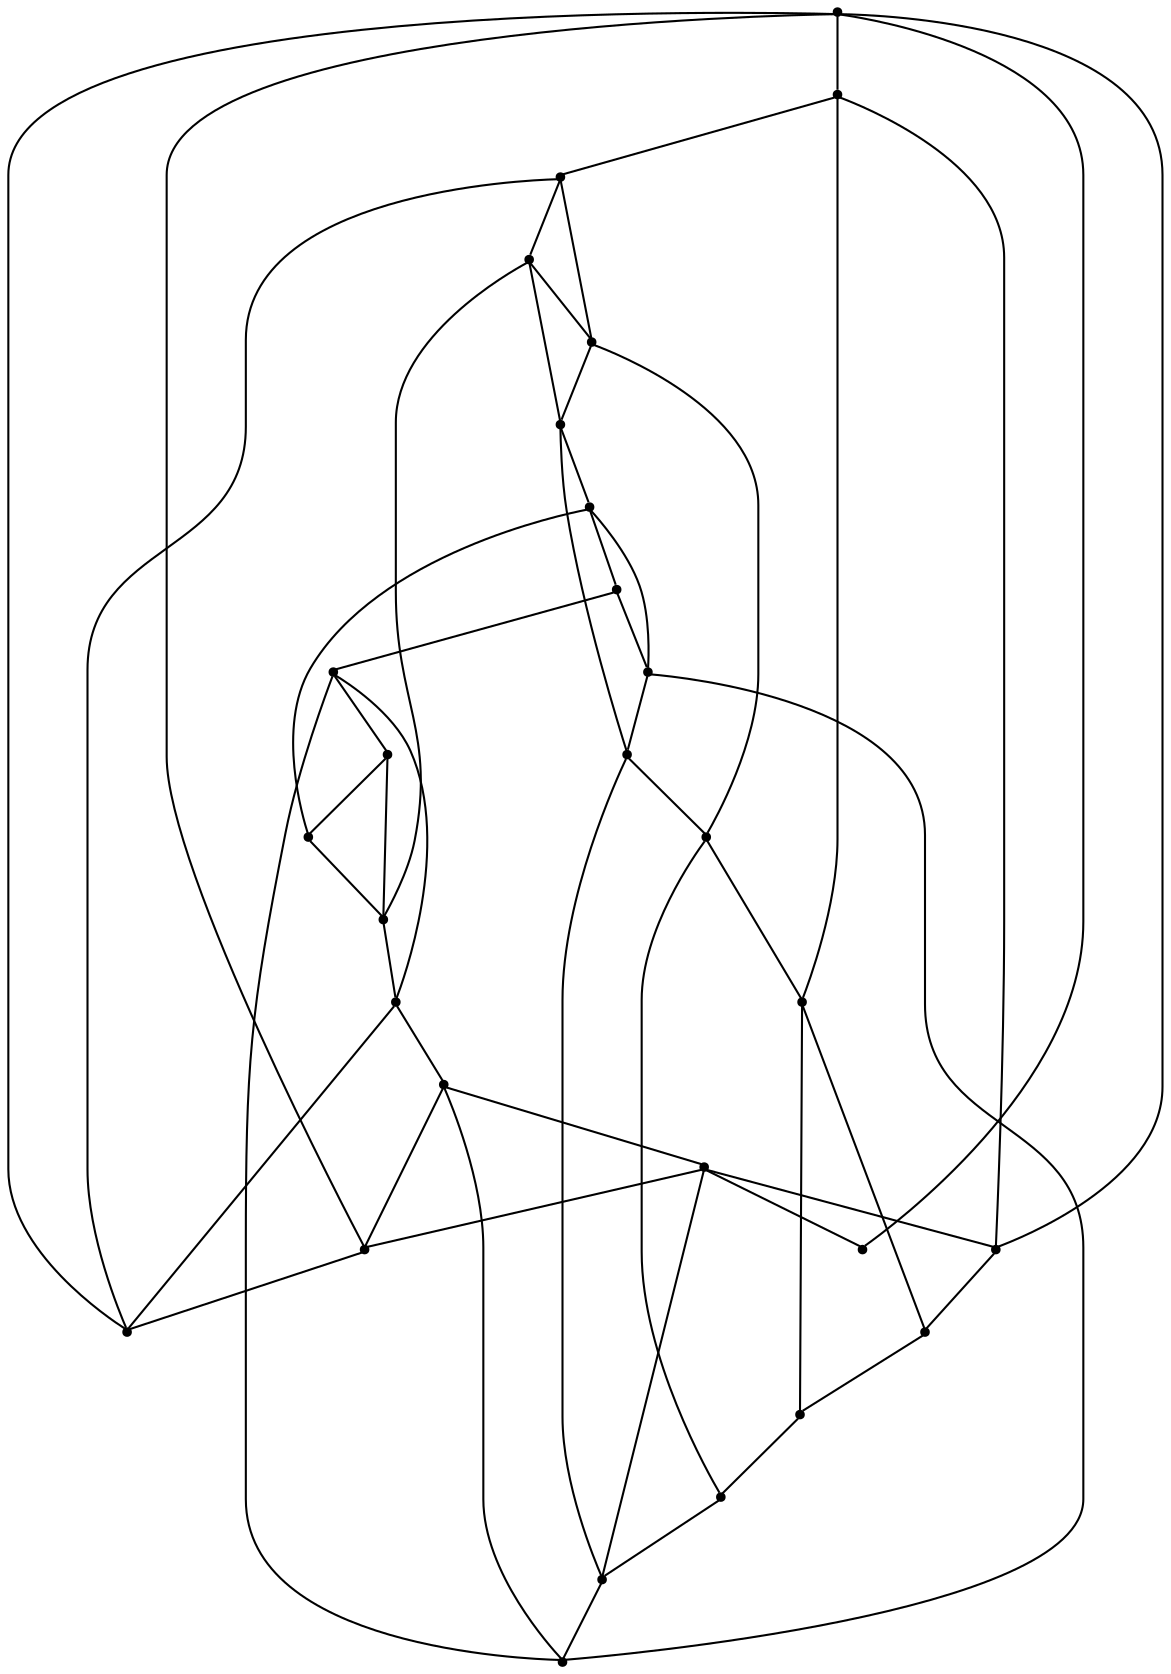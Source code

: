 graph {
  node [shape=point,comment="{\"directed\":false,\"doi\":\"10.1007/978-3-540-31843-9_12\",\"figure\":\"5\"}"]

  v0 [pos="1223.2275208938952,1965.5000459580194"]
  v1 [pos="1193.9720930232556,2023.749964577811"]
  v2 [pos="1121.20859375,1906.9999785650343"]
  v3 [pos="1033.6922669876453,2081.9999785650343"]
  v4 [pos="1004.4368391170059,2147.5000154404415"]
  v5 [pos="661.623062772529,1906.9999785650343"]
  v6 [pos="486.59052053052324,1731.9999785650343"]
  v7 [pos="690.8785065406977,1965.5000459580194"]
  v8 [pos="596.1108716388081,1906.9999785650343"]
  v9 [pos="523.0972883357558,1790.5000459580192"]
  v10 [pos="559.6040879360465,1848.749964577811"]
  v11 [pos="1252.2329442223838,1906.9999785650343"]
  v12 [pos="1157.4652934229653,1965.5000459580194"]
  v13 [pos="1091.953102289244,1965.5000459580194"]
  v14 [pos="1062.6976744186045,2023.749964577811"]
  v15 [pos="975.1813953488372,2081.9999785650343"]
  v16 [pos="909.6692042151162,1906.9999785650343"]
  v17 [pos="953.1773074127907,2023.749964577811"]
  v18 [pos="931.4232558139535,1965.5000459580194"]
  v19 [pos="887.6651162790698,1848.749964577811"]
  v20 [pos="865.9110646802325,1790.5000459580192"]
  v21 [pos="836.6556209120639,1731.9999785650343"]
  v22 [pos="763.6420535065407,1906.9999785650343"]
  v23 [pos="720.1339503088664,2023.749964577811"]
  v24 [pos="814.6515329760174,1790.5000459580192"]
  v25 [pos="785.6461414425872,1848.749964577811"]
  v26 [pos="741.8880019077035,1965.5000459580194"]
  v27 [pos="632.6176712390989,1848.749964577811"]

  v0 -- v9 [id="-1",pos="1223.2275208938952,1965.5000459580194 1267.602452761628,1947.3415783473422 1289.906558866279,1936.458247048514 1307.0055595930232,1908.2292329697382 1325.1923328488372,1879.316625140962 1338.3989825581396,1843.3291526067824 1342.0037790697675,1809.3833060491652 1347.300581395349,1759.8792166936964 1333.7314680232557,1724.9541373479933 1295.9243459302324,1692.262436094738 1247.944585755814,1650.8457592555455 1182.082394622093,1622.2584179469518 1122.3004360465115,1602.1625927516393 1122.3004360465115,1602.0667166936964 1122.3004360465115,1602.0667166936964 1122.3004360465115,1602.0667166936964 943.954769258721,1541.608342670259 696.387890625,1538.0459240504674 517.7379769258721,1596.9166210719518 457.61845021802327,1617.2583670843214 399.495144440407,1646.545832497733 406.8173237645349,1720.3541210719518 416.01487100290694,1787.1375174749464 461.3358012354651,1782.5583548772902 523.0972883357558,1790.5000459580192"]
  v14 -- v1 [id="-3",pos="1062.6976744186045,2023.749964577811 1193.9720930232556,2023.749964577811 1193.9720930232556,2023.749964577811 1193.9720930232556,2023.749964577811"]
  v7 -- v26 [id="-6",pos="690.8785065406977,1965.5000459580194 741.8880019077035,1965.5000459580194 741.8880019077035,1965.5000459580194 741.8880019077035,1965.5000459580194"]
  v26 -- v18 [id="-7",pos="741.8880019077035,1965.5000459580194 931.4232558139535,1965.5000459580194 931.4232558139535,1965.5000459580194 931.4232558139535,1965.5000459580194"]
  v18 -- v13 [id="-8",pos="931.4232558139535,1965.5000459580194 1091.953102289244,1965.5000459580194 1091.953102289244,1965.5000459580194 1091.953102289244,1965.5000459580194"]
  v13 -- v12 [id="-9",pos="1091.953102289244,1965.5000459580194 1157.4652934229653,1965.5000459580194 1157.4652934229653,1965.5000459580194 1157.4652934229653,1965.5000459580194"]
  v12 -- v0 [id="-10",pos="1157.4652934229653,1965.5000459580194 1223.2275208938952,1965.5000459580194 1223.2275208938952,1965.5000459580194 1223.2275208938952,1965.5000459580194"]
  v8 -- v5 [id="-13",pos="596.1108716388081,1906.9999785650343 661.623062772529,1906.9999785650343 661.623062772529,1906.9999785650343 661.623062772529,1906.9999785650343"]
  v5 -- v22 [id="-14",pos="661.623062772529,1906.9999785650343 763.6420535065407,1906.9999785650343 763.6420535065407,1906.9999785650343 763.6420535065407,1906.9999785650343"]
  v22 -- v16 [id="-15",pos="763.6420535065407,1906.9999785650343 909.6692042151162,1906.9999785650343 909.6692042151162,1906.9999785650343 909.6692042151162,1906.9999785650343"]
  v16 -- v2 [id="-16",pos="909.6692042151162,1906.9999785650343 1121.20859375,1906.9999785650343 1121.20859375,1906.9999785650343 1121.20859375,1906.9999785650343"]
  v2 -- v11 [id="-17",pos="1121.20859375,1906.9999785650343 1252.2329442223838,1906.9999785650343 1252.2329442223838,1906.9999785650343 1252.2329442223838,1906.9999785650343"]
  v10 -- v27 [id="-20",pos="559.6040879360465,1848.749964577811 632.6176712390989,1848.749964577811 632.6176712390989,1848.749964577811 632.6176712390989,1848.749964577811"]
  v27 -- v25 [id="-21",pos="632.6176712390989,1848.749964577811 785.6461414425872,1848.749964577811 785.6461414425872,1848.749964577811 785.6461414425872,1848.749964577811"]
  v25 -- v19 [id="-22",pos="785.6461414425872,1848.749964577811 887.6651162790698,1848.749964577811 887.6651162790698,1848.749964577811 887.6651162790698,1848.749964577811"]
  v9 -- v24 [id="-25",pos="523.0972883357558,1790.5000459580192 814.6515329760174,1790.5000459580192 814.6515329760174,1790.5000459580192 814.6515329760174,1790.5000459580192"]
  v24 -- v20 [id="-26",pos="814.6515329760174,1790.5000459580192 865.9110646802325,1790.5000459580192 865.9110646802325,1790.5000459580192 865.9110646802325,1790.5000459580192"]
  v6 -- v21 [id="-29",pos="486.59052053052324,1731.9999785650343 836.6556209120639,1731.9999785650343 836.6556209120639,1731.9999785650343 836.6556209120639,1731.9999785650343"]
  v6 -- v9 [id="-31",pos="486.59052053052324,1731.9999785650343 523.0972883357558,1790.5000459580192 523.0972883357558,1790.5000459580192 523.0972883357558,1790.5000459580192"]
  v9 -- v10 [id="-32",pos="523.0972883357558,1790.5000459580192 559.6040879360465,1848.749964577811 559.6040879360465,1848.749964577811 559.6040879360465,1848.749964577811"]
  v10 -- v8 [id="-33",pos="559.6040879360465,1848.749964577811 596.1108716388081,1906.9999785650343 596.1108716388081,1906.9999785650343 596.1108716388081,1906.9999785650343"]
  v8 -- v27 [id="-40",pos="596.1108716388081,1906.9999785650343 632.6176712390989,1848.749964577811 632.6176712390989,1848.749964577811 632.6176712390989,1848.749964577811"]
  v27 -- v5 [id="-42",pos="632.6176712390989,1848.749964577811 661.623062772529,1906.9999785650343 661.623062772529,1906.9999785650343 661.623062772529,1906.9999785650343"]
  v5 -- v7 [id="-43",pos="661.623062772529,1906.9999785650343 690.8785065406977,1965.5000459580194 690.8785065406977,1965.5000459580194 690.8785065406977,1965.5000459580194"]
  v7 -- v23 [id="-44",pos="690.8785065406977,1965.5000459580194 720.1339503088664,2023.749964577811 720.1339503088664,2023.749964577811 720.1339503088664,2023.749964577811"]
  v23 -- v26 [id="-51",pos="720.1339503088664,2023.749964577811 741.8880019077035,1965.5000459580194 741.8880019077035,1965.5000459580194 741.8880019077035,1965.5000459580194"]
  v26 -- v22 [id="-52",pos="741.8880019077035,1965.5000459580194 763.6420535065407,1906.9999785650343 763.6420535065407,1906.9999785650343 763.6420535065407,1906.9999785650343"]
  v22 -- v25 [id="-53",pos="763.6420535065407,1906.9999785650343 785.6461414425872,1848.749964577811 785.6461414425872,1848.749964577811 785.6461414425872,1848.749964577811"]
  v25 -- v24 [id="-54",pos="785.6461414425872,1848.749964577811 814.6515329760174,1790.5000459580192 814.6515329760174,1790.5000459580192 814.6515329760174,1790.5000459580192"]
  v24 -- v21 [id="-55",pos="814.6515329760174,1790.5000459580192 836.6556209120639,1731.9999785650343 836.6556209120639,1731.9999785650343 836.6556209120639,1731.9999785650343"]
  v23 -- v17 [id="-56",pos="720.1339503088664,2023.749964577811 953.1773074127907,2023.749964577811 953.1773074127907,2023.749964577811 953.1773074127907,2023.749964577811"]
  v17 -- v14 [id="-57",pos="953.1773074127907,2023.749964577811 1062.6976744186045,2023.749964577811 1062.6976744186045,2023.749964577811 1062.6976744186045,2023.749964577811"]
  v21 -- v20 [id="-60",pos="836.6556209120639,1731.9999785650343 865.9110646802325,1790.5000459580192 865.9110646802325,1790.5000459580192 865.9110646802325,1790.5000459580192"]
  v20 -- v19 [id="-61",pos="865.9110646802325,1790.5000459580192 887.6651162790698,1848.749964577811 887.6651162790698,1848.749964577811 887.6651162790698,1848.749964577811"]
  v19 -- v16 [id="-62",pos="887.6651162790698,1848.749964577811 909.6692042151162,1906.9999785650343 909.6692042151162,1906.9999785650343 909.6692042151162,1906.9999785650343"]
  v16 -- v18 [id="-63",pos="909.6692042151162,1906.9999785650343 931.4232558139535,1965.5000459580194 931.4232558139535,1965.5000459580194 931.4232558139535,1965.5000459580194"]
  v18 -- v17 [id="-64",pos="931.4232558139535,1965.5000459580194 953.1773074127907,2023.749964577811 953.1773074127907,2023.749964577811 953.1773074127907,2023.749964577811"]
  v17 -- v15 [id="-65",pos="953.1773074127907,2023.749964577811 975.1813953488372,2081.9999785650343 975.1813953488372,2081.9999785650343 975.1813953488372,2081.9999785650343"]
  v15 -- v4 [id="-66",pos="975.1813953488372,2081.9999785650343 1004.4368391170059,2147.5000154404415 1004.4368391170059,2147.5000154404415 1004.4368391170059,2147.5000154404415"]
  v15 -- v3 [id="-68",pos="975.1813953488372,2081.9999785650343 1033.6922669876453,2081.9999785650343 1033.6922669876453,2081.9999785650343 1033.6922669876453,2081.9999785650343"]
  v4 -- v3 [id="-69",pos="1004.4368391170059,2147.5000154404415 1033.6922669876453,2081.9999785650343 1033.6922669876453,2081.9999785650343 1033.6922669876453,2081.9999785650343"]
  v3 -- v14 [id="-70",pos="1033.6922669876453,2081.9999785650343 1062.6976744186045,2023.749964577811 1062.6976744186045,2023.749964577811 1062.6976744186045,2023.749964577811"]
  v14 -- v13 [id="-71",pos="1062.6976744186045,2023.749964577811 1091.953102289244,1965.5000459580194 1091.953102289244,1965.5000459580194 1091.953102289244,1965.5000459580194"]
  v13 -- v2 [id="-72",pos="1091.953102289244,1965.5000459580194 1121.20859375,1906.9999785650343 1121.20859375,1906.9999785650343 1121.20859375,1906.9999785650343"]
  v2 -- v12 [id="-73",pos="1121.20859375,1906.9999785650343 1157.4652934229653,1965.5000459580194 1157.4652934229653,1965.5000459580194 1157.4652934229653,1965.5000459580194"]
  v12 -- v1 [id="-74",pos="1157.4652934229653,1965.5000459580194 1193.9720930232556,2023.749964577811 1193.9720930232556,2023.749964577811 1193.9720930232556,2023.749964577811"]
  v1 -- v0 [id="-76",pos="1193.9720930232556,2023.749964577811 1223.2275208938952,1965.5000459580194 1223.2275208938952,1965.5000459580194 1223.2275208938952,1965.5000459580194"]
  v0 -- v11 [id="-77",pos="1223.2275208938952,1965.5000459580194 1252.2329442223838,1906.9999785650343 1252.2329442223838,1906.9999785650343 1252.2329442223838,1906.9999785650343"]
  v1 -- v10 [id="-81",pos="1193.9720930232556,2023.749964577811 1232.0666424418605,2021.504125140962 1250.0200399709302,2018.341741107759 1277.0625,2002.3125103541781 1309.1809774709302,1983.1291607448031 1344.7209847383722,1956.104192279634 1366.6959484011627,1925.5291393824984 1404.5904433139535,1872.745809100923 1412.6919513081396,1782.250000181652 1381.0819404069766,1724.8249462672643 1330.580832122093,1636.475031716483 1231.0831577034883,1593.3707328069777 1138.2450218023255,1564.3541108994255 1058.8802961482559,1540.0000663030714 974.8438590116278,1523.6500195094518 892.0034247819767,1517.8000540960402 802.6493277616279,1511.8582816351027 712.56171875,1515.44155393328 624.1827761627907,1530.141617002941 555.4366460755814,1543.4833935328893 452.2216206395349,1555.7250113714308 405.4545875726744,1613.5375113714308 364.6761537063953,1659.516820453462 352.8739871002907,1743.3666637965612 385.5258902616279,1796.5542248317174 423.46626544331394,1858.4499767848422 496.7882449127907,1844.858337583996 559.6040879360465,1848.749964577811"]
  v2 -- v6 [id="-83",pos="1121.20859375,1906.9999785650343 1148.4886264534885,1904.4125011989047 1190.3964207848837,1902.6000113714308 1208.5290152616278,1879.0708314804804 1230.433012354651,1853.7083080836703 1239.4180414244186,1813.6833599635531 1231.666660610465,1781.195745014009 1216.1804324127907,1704.145726703462 1064.7105559593024,1653.6958467392692 999.7150981104651,1636.2792105901808 887.2192223837209,1606.2666983831496 773.3646802325582,1608.9415641058058 658.5974927325582,1622.2833406357536 611.2720112645349,1628.5750479925246 546.0265806686047,1635.962336403983 502.0850472383721,1656.2041373479933 473.9298237645349,1669.8958487737746 475.26756904069765,1698.120793842134 486.59052053052324,1731.9999785650343"]
  v4 -- v7 [id="-86",pos="1004.4368391170059,2147.5000154404415 1071.728488372093,2144.787511371431 1125.350981104651,2142.216659727551 1177.8107921511628,2136.054143451509 1236.3466388081395,2129.366724831717 1295.9243459302324,2112.9541170029415 1349.4884629360465,2088.5250500270295 1414.0713481104651,2058.416661762056 1455.4832667151163,2025.608357929048 1485.780523255814,1959.550008319673 1512.4647165697675,1900.5457968938917 1523.1249636627906,1826.612513405936 1507.4595385174418,1763.4083202907018 1492.9318677325582,1701.1791637965612 1447.7443495639534,1646.454279763358 1402.565098110465,1603.3291271754674 1354.172765261628,1557.6832226344518 1299.7417877906976,1527.1417390732536 1237.8885719476743,1503.316665831066 1127.00546875,1460.9165600367955 1007.0831577034884,1441.8374788193473 888.7986736918605,1437.225001198905 763.4753361191861,1433.441584450858 622.9992369186047,1432.2417350042433 500.91816860465116,1464.3416495550246 392.99811046511627,1493.5042472112746 304.0357285610465,1552.0458630153112 280.73138172238373,1668.0625052679152 267.9456667877907,1744.549982888358 286.4741097383721,1887.5833284287226 366.08477016715113,1925.0458172389438 406.9715297965116,1946.5165864853632 456.2390216206395,1952.8375398545038 501.79332757994183,1956.6334179469516 562.2129360465116,1961.0625357854933 623.0408884447675,1963.0375317164828 690.8785065406977,1965.5000459580194"]
  v3 -- v8 [id="-88",pos="1033.6922669876453,2081.9999785650343 1091.6405886627906,2080.7749839056105 1143.4043422965117,2079.191630227225 1193.9470385174418,2074.4333040146603 1239.855668604651,2070.4166821071076 1279.3213481104651,2061.3624981471467 1319.8371547965116,2038.566630227225 1409.528851744186,1986.7916515895297 1463.247238372093,1908.487487974621 1449.715515988372,1801.7999421982538 1436.696457122093,1706.7791393824987 1373.4887718023256,1627.9832612900505 1289.6065406976743,1584.0875398545036 1189.4545239825582,1531.0207775660924 1067.3818495639534,1499.1082918076286 954.8067405523256,1486.4040783473424 834.005105377907,1472.7375439235143 714.9246638808139,1476.3083548772902 595.3107648982558,1498.3583223252067 511.6326580668605,1514.6417390732536 410.17631268168606,1537.4999137151808 361.613113190407,1614.8957979111442 338.55047238372094,1650.4790396917433 324.7270621366279,1698.2832999456496 326.4232331031977,1740.6666210719518 327.94017532703486,1778.895736875988 341.81356740552326,1830.4499716985792 368.61438499273254,1859.241653624035 396.036160065407,1888.1707918076288 437.4688726380814,1894.7875113714308 475.2550735828488,1899.0916342962355 513.0162518168604,1902.783371153332 550.9358012354651,1904.8083396185011 596.1108716388081,1906.9999785650343"]
  v6 -- v0 [id="-84",pos="486.59052053052324,1731.9999785650343 464.24886446220927,1697.4499157496862 447.1040152616279,1668.2916414170036 471.1709665697674,1643.9584504990348 493.6543332122093,1620.0291088649205 547.5851744186047,1603.6915234157018 579.0785610465116,1597.0124971298942 623.13671875,1587.7293041774205 669.6287245639535,1583.0334118434362 714.4954305959302,1579.225072406587 771.0517805232558,1574.458226703462 826.2078760901163,1572.9959260849723 882.7683593749999,1579.9084118434362 1004.4451853197675,1596.4875947861442 1171.2470203488372,1637.129125140962 1262.7724018895349,1721.4208375839958 1305.7387172965116,1761.4832968938917 1310.468804505814,1805.433314187186 1296.6995094476745,1860.4083152044386 1291.8277434593024,1878.7624767848422 1284.3055414244186,1897.7749279567172 1274.1495639534883,1913.8665925888788 1266.981558866279,1924.9665986923944 1256.8838299418605,1934.6500805446078 1246.9277797965117,1943.2208152044386 1244.6939861918604,1945.0667472112746 1244.6939861918604,1945.0667472112746 1244.6939861918604,1945.0667472112746 1242.7478742732558,1946.7167309352328 1242.7478742732558,1946.7167309352328 1242.7478742732558,1946.7167309352328 1241.0975835755814,1948.0790864853632 1241.0975835755814,1948.0790864853632 1241.0975835755814,1948.0790864853632 1239.7347202034885,1949.1499991643996 1239.7347202034885,1949.1499991643996 1239.7347202034885,1949.1499991643996 1238.8595930232557,1949.9250184921991 1238.8595930232557,1949.9250184921991 1238.8595930232557,1949.9250184921991 1238.1803234011627,1950.4124096461703 1238.1803234011627,1950.4124096461703 1238.1803234011627,1950.4124096461703 1237.8885719476743,1950.7041068304152 1237.8885719476743,1950.7041068304152 1237.8885719476743,1950.7041068304152 1223.2275208938952,1965.5000459580194 1223.2275208938952,1965.5000459580194 1223.2275208938952,1965.5000459580194"]
}